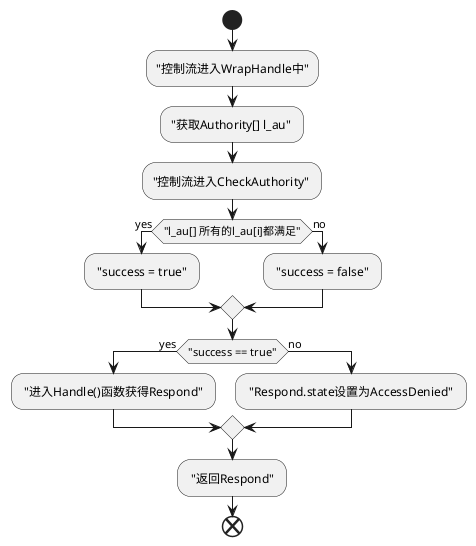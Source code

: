 @startuml
start
:"控制流进入WrapHandle中";
:"获取Authority[] l_au" ; 
:"控制流进入CheckAuthority" ;
if ("l_au[] 所有的l_au[i]都满足") then (yes)
    : "success = true" ; 
else (no)
    : "success = false" ; 
endif
if("success == true") then (yes) 
    : "进入Handle()函数获得Respond" ; 
else (no)
    : "Respond.state设置为AccessDenied" ; 
endif 
: "返回Respond" ; 
end
@enduml

